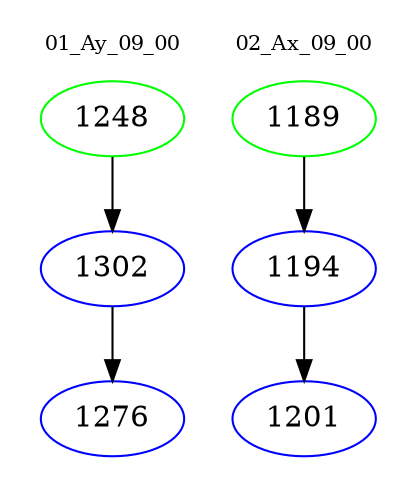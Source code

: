 digraph{
subgraph cluster_0 {
color = white
label = "01_Ay_09_00";
fontsize=10;
T0_1248 [label="1248", color="green"]
T0_1248 -> T0_1302 [color="black"]
T0_1302 [label="1302", color="blue"]
T0_1302 -> T0_1276 [color="black"]
T0_1276 [label="1276", color="blue"]
}
subgraph cluster_1 {
color = white
label = "02_Ax_09_00";
fontsize=10;
T1_1189 [label="1189", color="green"]
T1_1189 -> T1_1194 [color="black"]
T1_1194 [label="1194", color="blue"]
T1_1194 -> T1_1201 [color="black"]
T1_1201 [label="1201", color="blue"]
}
}
